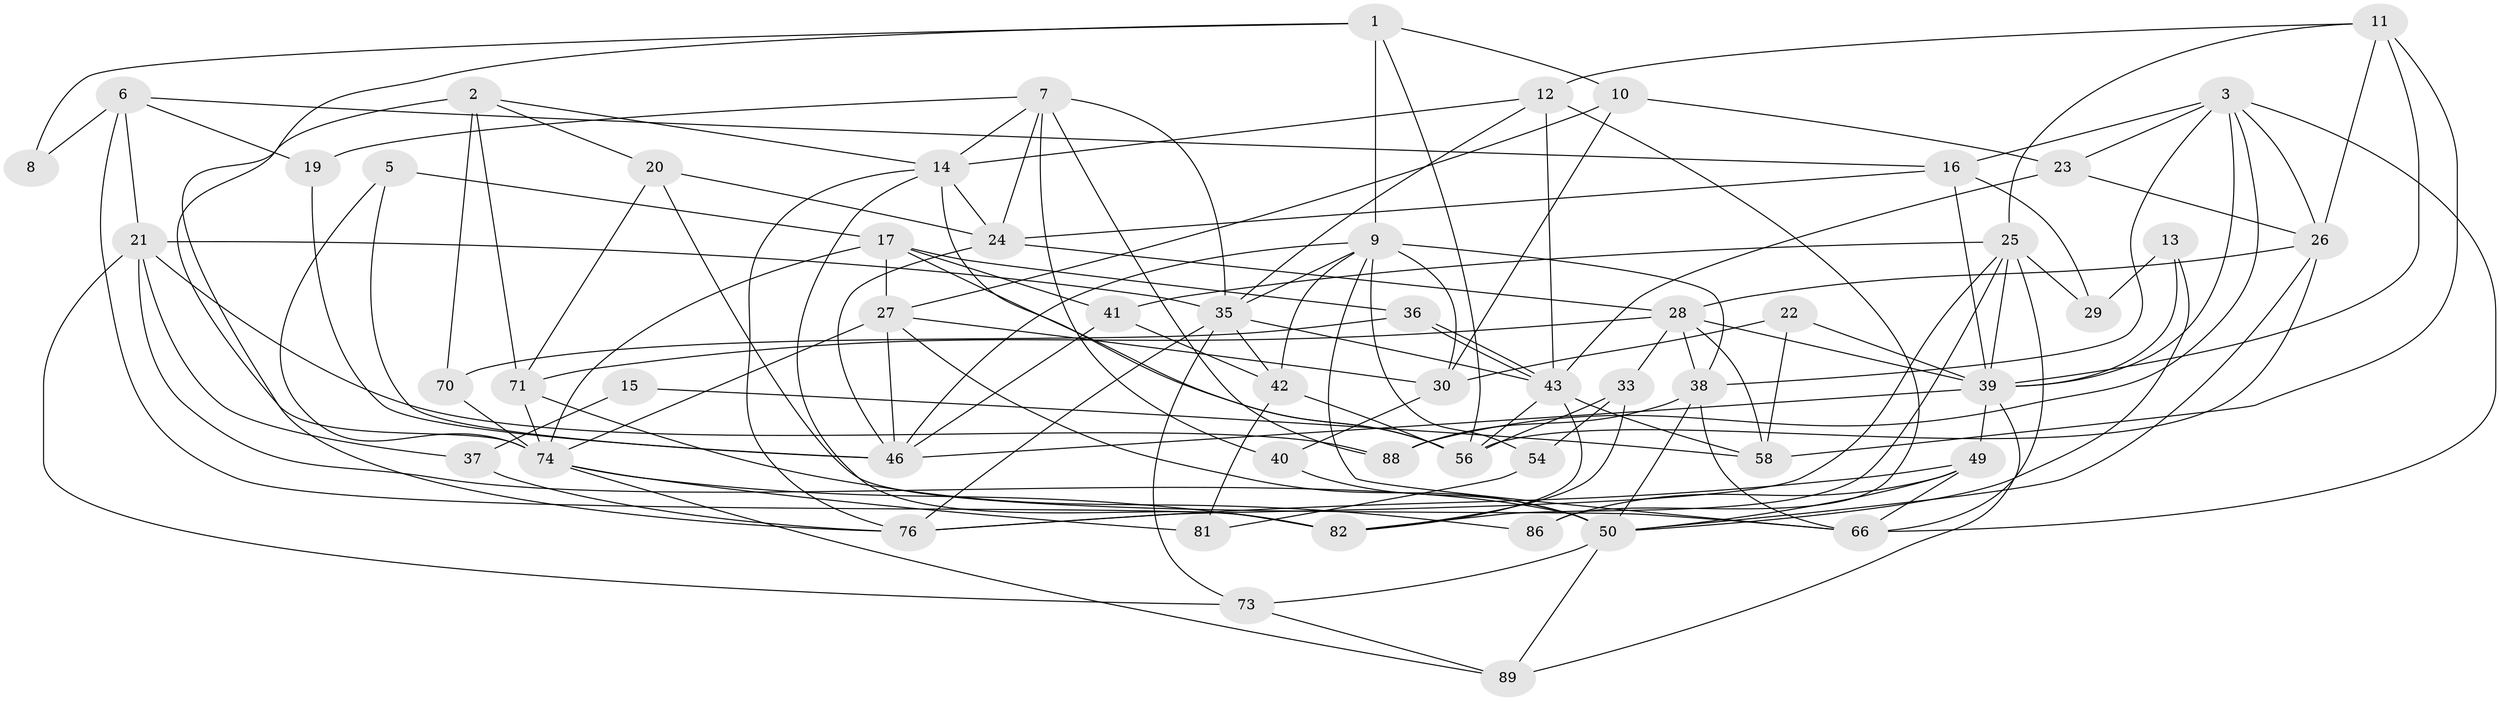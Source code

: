 // original degree distribution, {4: 0.34831460674157305, 6: 0.10112359550561797, 2: 0.0898876404494382, 3: 0.25842696629213485, 5: 0.19101123595505617, 8: 0.011235955056179775}
// Generated by graph-tools (version 1.1) at 2025/42/03/06/25 10:42:00]
// undirected, 55 vertices, 141 edges
graph export_dot {
graph [start="1"]
  node [color=gray90,style=filled];
  1 [super="+34"];
  2 [super="+4"];
  3 [super="+47"];
  5 [super="+32"];
  6 [super="+61"];
  7 [super="+18"];
  8;
  9 [super="+52"];
  10;
  11 [super="+68"];
  12 [super="+67"];
  13;
  14 [super="+62"];
  15;
  16;
  17 [super="+80"];
  19;
  20;
  21 [super="+78"];
  22 [super="+57"];
  23;
  24 [super="+65"];
  25 [super="+31"];
  26 [super="+63"];
  27 [super="+44"];
  28 [super="+87"];
  29 [super="+64"];
  30 [super="+60"];
  33;
  35 [super="+55"];
  36;
  37;
  38 [super="+45"];
  39 [super="+51"];
  40;
  41 [super="+48"];
  42 [super="+75"];
  43 [super="+53"];
  46 [super="+59"];
  49 [super="+69"];
  50 [super="+85"];
  54;
  56 [super="+84"];
  58;
  66 [super="+77"];
  70;
  71 [super="+72"];
  73;
  74 [super="+83"];
  76 [super="+79"];
  81;
  82;
  86;
  88;
  89;
  1 -- 10;
  1 -- 9 [weight=2];
  1 -- 74;
  1 -- 8;
  1 -- 56;
  2 -- 14;
  2 -- 20;
  2 -- 70 [weight=2];
  2 -- 71;
  2 -- 76;
  3 -- 88;
  3 -- 39;
  3 -- 66;
  3 -- 16;
  3 -- 38;
  3 -- 23;
  3 -- 26;
  5 -- 74;
  5 -- 46;
  5 -- 17;
  6 -- 8 [weight=2];
  6 -- 16;
  6 -- 82;
  6 -- 19;
  6 -- 21;
  7 -- 40;
  7 -- 88;
  7 -- 19;
  7 -- 35;
  7 -- 24;
  7 -- 14;
  9 -- 38;
  9 -- 46;
  9 -- 66;
  9 -- 35;
  9 -- 54;
  9 -- 30;
  9 -- 42;
  10 -- 23;
  10 -- 30;
  10 -- 27;
  11 -- 12;
  11 -- 26;
  11 -- 39;
  11 -- 25;
  11 -- 58;
  12 -- 86;
  12 -- 35;
  12 -- 43;
  12 -- 14;
  13 -- 50;
  13 -- 39;
  13 -- 29;
  14 -- 56;
  14 -- 82;
  14 -- 24;
  14 -- 76;
  15 -- 37;
  15 -- 58;
  16 -- 29;
  16 -- 39;
  16 -- 24;
  17 -- 41;
  17 -- 36;
  17 -- 74;
  17 -- 27;
  17 -- 56;
  19 -- 46;
  20 -- 71;
  20 -- 24;
  20 -- 66;
  21 -- 73;
  21 -- 88;
  21 -- 37;
  21 -- 50;
  21 -- 35;
  22 -- 30;
  22 -- 58;
  22 -- 39;
  23 -- 43;
  23 -- 26;
  24 -- 46;
  24 -- 28;
  25 -- 82;
  25 -- 29;
  25 -- 66;
  25 -- 39;
  25 -- 41;
  25 -- 76;
  26 -- 28;
  26 -- 50;
  26 -- 56;
  27 -- 30;
  27 -- 74;
  27 -- 50;
  27 -- 46;
  28 -- 71;
  28 -- 39;
  28 -- 33;
  28 -- 38;
  28 -- 58;
  30 -- 40;
  33 -- 56;
  33 -- 54;
  33 -- 82;
  35 -- 73;
  35 -- 43;
  35 -- 76;
  35 -- 42;
  36 -- 43;
  36 -- 43;
  36 -- 70;
  37 -- 76;
  38 -- 88;
  38 -- 50;
  38 -- 66;
  39 -- 46;
  39 -- 89;
  39 -- 49;
  40 -- 50;
  41 -- 46;
  41 -- 42;
  42 -- 81;
  42 -- 56;
  43 -- 82;
  43 -- 58;
  43 -- 56;
  49 -- 50;
  49 -- 86;
  49 -- 76;
  49 -- 66;
  50 -- 73;
  50 -- 89;
  54 -- 81;
  70 -- 74;
  71 -- 86;
  71 -- 74;
  73 -- 89;
  74 -- 81;
  74 -- 82;
  74 -- 89;
}
